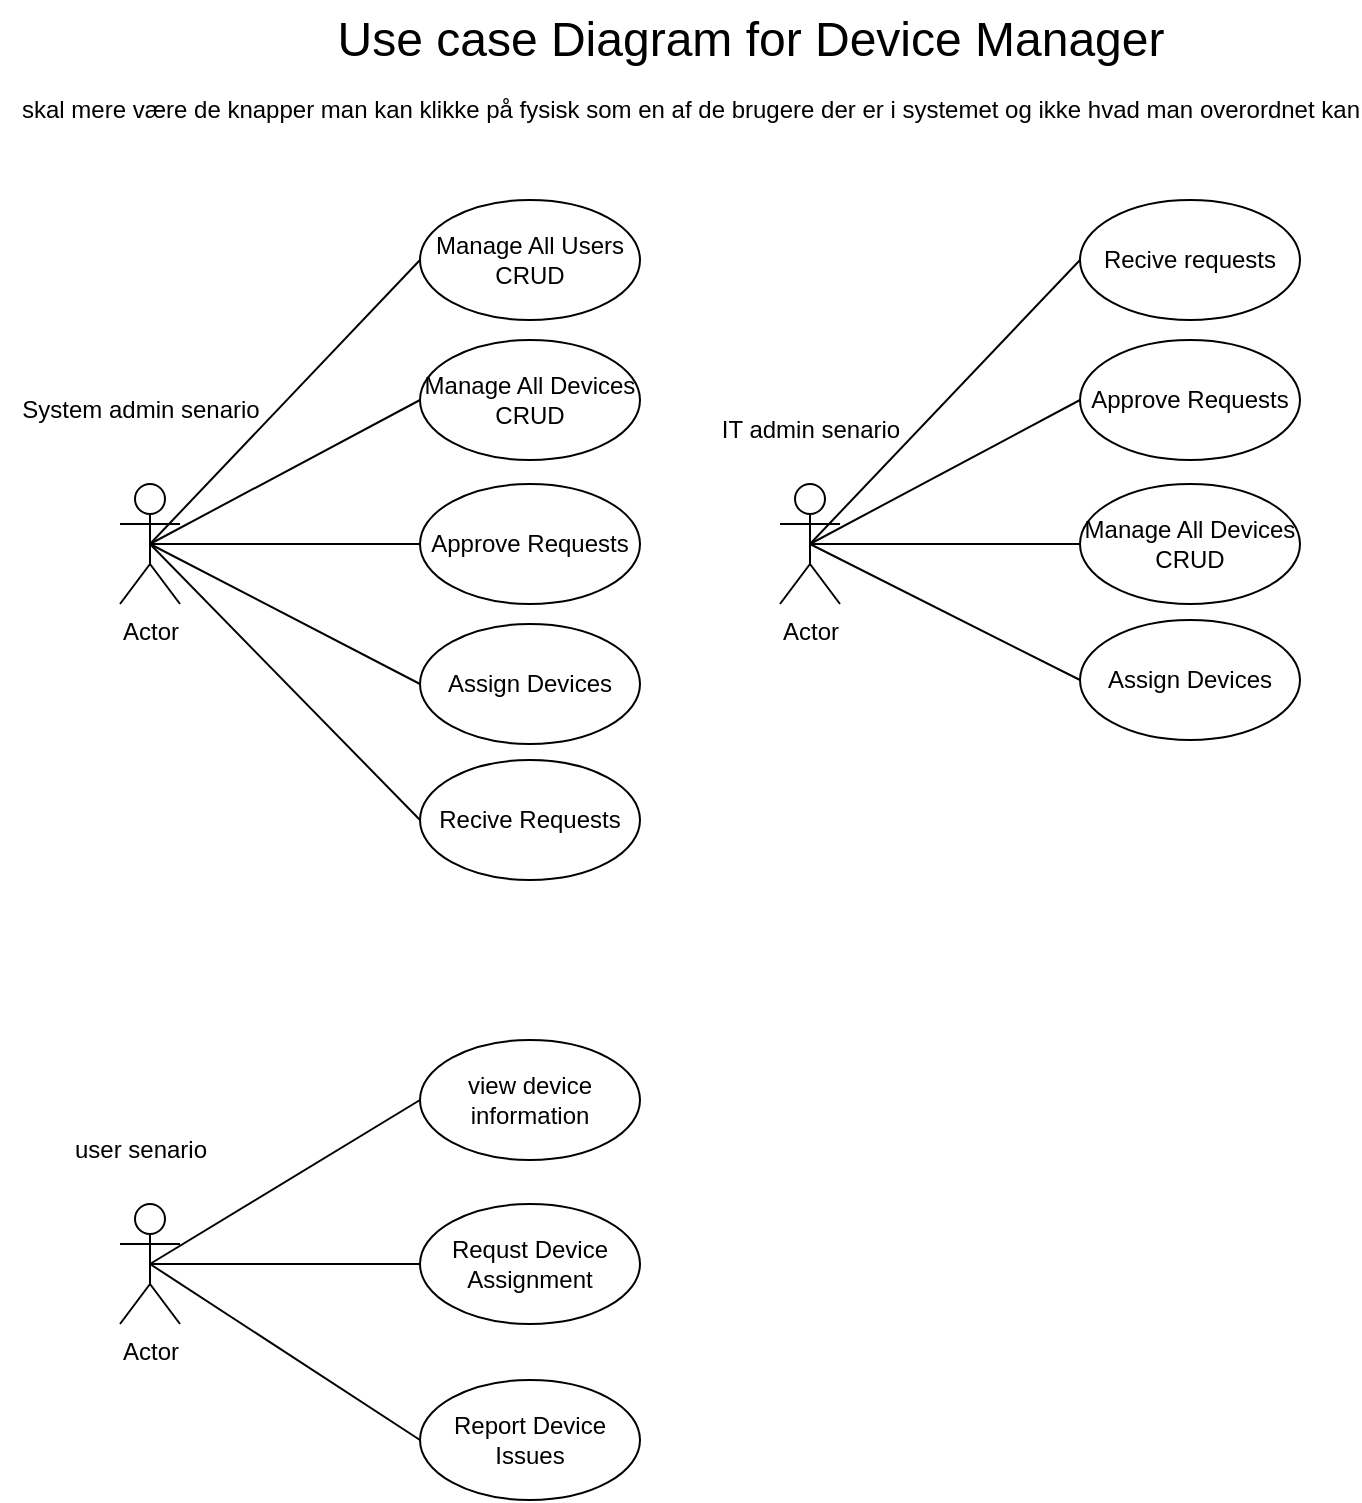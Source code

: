 <mxfile version="21.3.5" type="github">
  <diagram name="Page-1" id="V8e6lL1omSQ8p3PDgwFw">
    <mxGraphModel dx="1128" dy="817" grid="1" gridSize="10" guides="1" tooltips="1" connect="1" arrows="1" fold="1" page="1" pageScale="1" pageWidth="3300" pageHeight="4681" math="0" shadow="0">
      <root>
        <mxCell id="0" />
        <mxCell id="1" parent="0" />
        <mxCell id="11AYSxU1eU5rd6qPEEQT-1" value="Actor" style="shape=umlActor;verticalLabelPosition=bottom;verticalAlign=top;html=1;outlineConnect=0;" vertex="1" parent="1">
          <mxGeometry x="250" y="252" width="30" height="60" as="geometry" />
        </mxCell>
        <mxCell id="11AYSxU1eU5rd6qPEEQT-2" value="Actor" style="shape=umlActor;verticalLabelPosition=bottom;verticalAlign=top;html=1;outlineConnect=0;" vertex="1" parent="1">
          <mxGeometry x="580" y="252" width="30" height="60" as="geometry" />
        </mxCell>
        <mxCell id="11AYSxU1eU5rd6qPEEQT-3" value="Actor" style="shape=umlActor;verticalLabelPosition=bottom;verticalAlign=top;html=1;outlineConnect=0;" vertex="1" parent="1">
          <mxGeometry x="250" y="612" width="30" height="60" as="geometry" />
        </mxCell>
        <mxCell id="11AYSxU1eU5rd6qPEEQT-5" value="&lt;div&gt;System admin senario&lt;/div&gt;" style="text;html=1;align=center;verticalAlign=middle;resizable=0;points=[];autosize=1;strokeColor=none;fillColor=none;" vertex="1" parent="1">
          <mxGeometry x="190" y="200" width="140" height="30" as="geometry" />
        </mxCell>
        <mxCell id="11AYSxU1eU5rd6qPEEQT-6" value="&lt;div&gt;IT admin senario&lt;/div&gt;" style="text;html=1;align=center;verticalAlign=middle;resizable=0;points=[];autosize=1;strokeColor=none;fillColor=none;" vertex="1" parent="1">
          <mxGeometry x="540" y="210" width="110" height="30" as="geometry" />
        </mxCell>
        <mxCell id="11AYSxU1eU5rd6qPEEQT-7" value="&lt;div&gt;user senario&lt;/div&gt;" style="text;html=1;align=center;verticalAlign=middle;resizable=0;points=[];autosize=1;strokeColor=none;fillColor=none;" vertex="1" parent="1">
          <mxGeometry x="215" y="570" width="90" height="30" as="geometry" />
        </mxCell>
        <mxCell id="11AYSxU1eU5rd6qPEEQT-8" value="&lt;div&gt;&lt;font style=&quot;font-size: 24px;&quot;&gt;Use case Diagram for Device Manager&lt;/font&gt;&lt;/div&gt;" style="text;html=1;align=center;verticalAlign=middle;resizable=0;points=[];autosize=1;strokeColor=none;fillColor=none;" vertex="1" parent="1">
          <mxGeometry x="345" y="10" width="440" height="40" as="geometry" />
        </mxCell>
        <mxCell id="11AYSxU1eU5rd6qPEEQT-10" value="&lt;div&gt;Manage All Users&lt;/div&gt;&lt;div&gt;CRUD&lt;/div&gt;" style="ellipse;whiteSpace=wrap;html=1;" vertex="1" parent="1">
          <mxGeometry x="400" y="110" width="110" height="60" as="geometry" />
        </mxCell>
        <mxCell id="11AYSxU1eU5rd6qPEEQT-12" value="&lt;div&gt;Approve Requests&lt;/div&gt;" style="ellipse;whiteSpace=wrap;html=1;" vertex="1" parent="1">
          <mxGeometry x="400" y="252" width="110" height="60" as="geometry" />
        </mxCell>
        <mxCell id="11AYSxU1eU5rd6qPEEQT-13" value="Recive Requests" style="ellipse;whiteSpace=wrap;html=1;" vertex="1" parent="1">
          <mxGeometry x="400" y="390" width="110" height="60" as="geometry" />
        </mxCell>
        <mxCell id="11AYSxU1eU5rd6qPEEQT-15" value="" style="endArrow=none;html=1;rounded=0;exitX=0;exitY=0.5;exitDx=0;exitDy=0;entryX=0.5;entryY=0.5;entryDx=0;entryDy=0;entryPerimeter=0;" edge="1" parent="1" source="11AYSxU1eU5rd6qPEEQT-10" target="11AYSxU1eU5rd6qPEEQT-1">
          <mxGeometry width="50" height="50" relative="1" as="geometry">
            <mxPoint x="590" y="470" as="sourcePoint" />
            <mxPoint x="640" y="420" as="targetPoint" />
          </mxGeometry>
        </mxCell>
        <mxCell id="11AYSxU1eU5rd6qPEEQT-16" value="" style="endArrow=none;html=1;rounded=0;exitX=0;exitY=0.5;exitDx=0;exitDy=0;entryX=0.5;entryY=0.5;entryDx=0;entryDy=0;entryPerimeter=0;" edge="1" parent="1" source="11AYSxU1eU5rd6qPEEQT-12" target="11AYSxU1eU5rd6qPEEQT-1">
          <mxGeometry width="50" height="50" relative="1" as="geometry">
            <mxPoint x="590" y="470" as="sourcePoint" />
            <mxPoint x="640" y="420" as="targetPoint" />
          </mxGeometry>
        </mxCell>
        <mxCell id="11AYSxU1eU5rd6qPEEQT-17" value="" style="endArrow=none;html=1;rounded=0;exitX=0;exitY=0.5;exitDx=0;exitDy=0;entryX=0.5;entryY=0.5;entryDx=0;entryDy=0;entryPerimeter=0;" edge="1" parent="1" source="11AYSxU1eU5rd6qPEEQT-13" target="11AYSxU1eU5rd6qPEEQT-1">
          <mxGeometry width="50" height="50" relative="1" as="geometry">
            <mxPoint x="590" y="470" as="sourcePoint" />
            <mxPoint x="640" y="420" as="targetPoint" />
          </mxGeometry>
        </mxCell>
        <mxCell id="11AYSxU1eU5rd6qPEEQT-24" value="Recive requests" style="ellipse;whiteSpace=wrap;html=1;" vertex="1" parent="1">
          <mxGeometry x="730" y="110" width="110" height="60" as="geometry" />
        </mxCell>
        <mxCell id="11AYSxU1eU5rd6qPEEQT-25" value="Manage All Devices&lt;br&gt;&lt;div&gt;CRUD&lt;/div&gt;" style="ellipse;whiteSpace=wrap;html=1;" vertex="1" parent="1">
          <mxGeometry x="730" y="252" width="110" height="60" as="geometry" />
        </mxCell>
        <mxCell id="11AYSxU1eU5rd6qPEEQT-26" value="Assign Devices" style="ellipse;whiteSpace=wrap;html=1;" vertex="1" parent="1">
          <mxGeometry x="730" y="320" width="110" height="60" as="geometry" />
        </mxCell>
        <mxCell id="11AYSxU1eU5rd6qPEEQT-27" value="" style="endArrow=none;html=1;rounded=0;exitX=0;exitY=0.5;exitDx=0;exitDy=0;entryX=0.5;entryY=0.5;entryDx=0;entryDy=0;entryPerimeter=0;" edge="1" parent="1" source="11AYSxU1eU5rd6qPEEQT-24">
          <mxGeometry width="50" height="50" relative="1" as="geometry">
            <mxPoint x="920" y="470" as="sourcePoint" />
            <mxPoint x="595" y="282" as="targetPoint" />
          </mxGeometry>
        </mxCell>
        <mxCell id="11AYSxU1eU5rd6qPEEQT-28" value="" style="endArrow=none;html=1;rounded=0;exitX=0;exitY=0.5;exitDx=0;exitDy=0;entryX=0.5;entryY=0.5;entryDx=0;entryDy=0;entryPerimeter=0;" edge="1" parent="1" source="11AYSxU1eU5rd6qPEEQT-25">
          <mxGeometry width="50" height="50" relative="1" as="geometry">
            <mxPoint x="920" y="470" as="sourcePoint" />
            <mxPoint x="595" y="282" as="targetPoint" />
          </mxGeometry>
        </mxCell>
        <mxCell id="11AYSxU1eU5rd6qPEEQT-29" value="" style="endArrow=none;html=1;rounded=0;exitX=0;exitY=0.5;exitDx=0;exitDy=0;entryX=0.5;entryY=0.5;entryDx=0;entryDy=0;entryPerimeter=0;" edge="1" parent="1" source="11AYSxU1eU5rd6qPEEQT-26">
          <mxGeometry width="50" height="50" relative="1" as="geometry">
            <mxPoint x="920" y="470" as="sourcePoint" />
            <mxPoint x="595" y="282" as="targetPoint" />
          </mxGeometry>
        </mxCell>
        <mxCell id="11AYSxU1eU5rd6qPEEQT-30" value="view device information" style="ellipse;whiteSpace=wrap;html=1;" vertex="1" parent="1">
          <mxGeometry x="400" y="530" width="110" height="60" as="geometry" />
        </mxCell>
        <mxCell id="11AYSxU1eU5rd6qPEEQT-31" value="Requst Device Assignment" style="ellipse;whiteSpace=wrap;html=1;" vertex="1" parent="1">
          <mxGeometry x="400" y="612" width="110" height="60" as="geometry" />
        </mxCell>
        <mxCell id="11AYSxU1eU5rd6qPEEQT-32" value="Report Device Issues" style="ellipse;whiteSpace=wrap;html=1;" vertex="1" parent="1">
          <mxGeometry x="400" y="700" width="110" height="60" as="geometry" />
        </mxCell>
        <mxCell id="11AYSxU1eU5rd6qPEEQT-33" value="" style="endArrow=none;html=1;rounded=0;exitX=0;exitY=0.5;exitDx=0;exitDy=0;entryX=0.5;entryY=0.5;entryDx=0;entryDy=0;entryPerimeter=0;" edge="1" parent="1" source="11AYSxU1eU5rd6qPEEQT-30">
          <mxGeometry width="50" height="50" relative="1" as="geometry">
            <mxPoint x="590" y="830" as="sourcePoint" />
            <mxPoint x="265" y="642" as="targetPoint" />
          </mxGeometry>
        </mxCell>
        <mxCell id="11AYSxU1eU5rd6qPEEQT-34" value="" style="endArrow=none;html=1;rounded=0;exitX=0;exitY=0.5;exitDx=0;exitDy=0;entryX=0.5;entryY=0.5;entryDx=0;entryDy=0;entryPerimeter=0;" edge="1" parent="1" source="11AYSxU1eU5rd6qPEEQT-31">
          <mxGeometry width="50" height="50" relative="1" as="geometry">
            <mxPoint x="590" y="830" as="sourcePoint" />
            <mxPoint x="265" y="642" as="targetPoint" />
          </mxGeometry>
        </mxCell>
        <mxCell id="11AYSxU1eU5rd6qPEEQT-35" value="" style="endArrow=none;html=1;rounded=0;exitX=0;exitY=0.5;exitDx=0;exitDy=0;entryX=0.5;entryY=0.5;entryDx=0;entryDy=0;entryPerimeter=0;" edge="1" parent="1" source="11AYSxU1eU5rd6qPEEQT-32">
          <mxGeometry width="50" height="50" relative="1" as="geometry">
            <mxPoint x="590" y="830" as="sourcePoint" />
            <mxPoint x="265" y="642" as="targetPoint" />
          </mxGeometry>
        </mxCell>
        <mxCell id="11AYSxU1eU5rd6qPEEQT-40" value="Manage All Devices&lt;br&gt;CRUD" style="ellipse;whiteSpace=wrap;html=1;" vertex="1" parent="1">
          <mxGeometry x="400" y="180" width="110" height="60" as="geometry" />
        </mxCell>
        <mxCell id="11AYSxU1eU5rd6qPEEQT-42" value="Assign Devices" style="ellipse;whiteSpace=wrap;html=1;" vertex="1" parent="1">
          <mxGeometry x="400" y="322" width="110" height="60" as="geometry" />
        </mxCell>
        <mxCell id="11AYSxU1eU5rd6qPEEQT-46" value="skal mere være de knapper man kan klikke på fysisk som en af de brugere der er i systemet og ikke hvad man overordnet kan" style="text;html=1;align=center;verticalAlign=middle;resizable=0;points=[];autosize=1;strokeColor=none;fillColor=none;" vertex="1" parent="1">
          <mxGeometry x="200" y="50" width="670" height="30" as="geometry" />
        </mxCell>
        <mxCell id="11AYSxU1eU5rd6qPEEQT-47" value="Approve Requests" style="ellipse;whiteSpace=wrap;html=1;" vertex="1" parent="1">
          <mxGeometry x="730" y="180" width="110" height="60" as="geometry" />
        </mxCell>
        <mxCell id="11AYSxU1eU5rd6qPEEQT-49" value="" style="endArrow=none;html=1;rounded=0;exitX=0;exitY=0.5;exitDx=0;exitDy=0;entryX=0.5;entryY=0.5;entryDx=0;entryDy=0;entryPerimeter=0;" edge="1" parent="1" source="11AYSxU1eU5rd6qPEEQT-47" target="11AYSxU1eU5rd6qPEEQT-2">
          <mxGeometry width="50" height="50" relative="1" as="geometry">
            <mxPoint x="740" y="150" as="sourcePoint" />
            <mxPoint x="600" y="280" as="targetPoint" />
          </mxGeometry>
        </mxCell>
        <mxCell id="11AYSxU1eU5rd6qPEEQT-50" value="" style="endArrow=none;html=1;rounded=0;exitX=0;exitY=0.5;exitDx=0;exitDy=0;entryX=0.5;entryY=0.5;entryDx=0;entryDy=0;entryPerimeter=0;" edge="1" parent="1" source="11AYSxU1eU5rd6qPEEQT-42" target="11AYSxU1eU5rd6qPEEQT-1">
          <mxGeometry width="50" height="50" relative="1" as="geometry">
            <mxPoint x="410" y="292" as="sourcePoint" />
            <mxPoint x="275" y="292" as="targetPoint" />
          </mxGeometry>
        </mxCell>
        <mxCell id="11AYSxU1eU5rd6qPEEQT-51" value="" style="endArrow=none;html=1;rounded=0;exitX=0;exitY=0.5;exitDx=0;exitDy=0;entryX=0.5;entryY=0.5;entryDx=0;entryDy=0;entryPerimeter=0;" edge="1" parent="1" source="11AYSxU1eU5rd6qPEEQT-40" target="11AYSxU1eU5rd6qPEEQT-1">
          <mxGeometry width="50" height="50" relative="1" as="geometry">
            <mxPoint x="420" y="302" as="sourcePoint" />
            <mxPoint x="285" y="302" as="targetPoint" />
          </mxGeometry>
        </mxCell>
      </root>
    </mxGraphModel>
  </diagram>
</mxfile>
